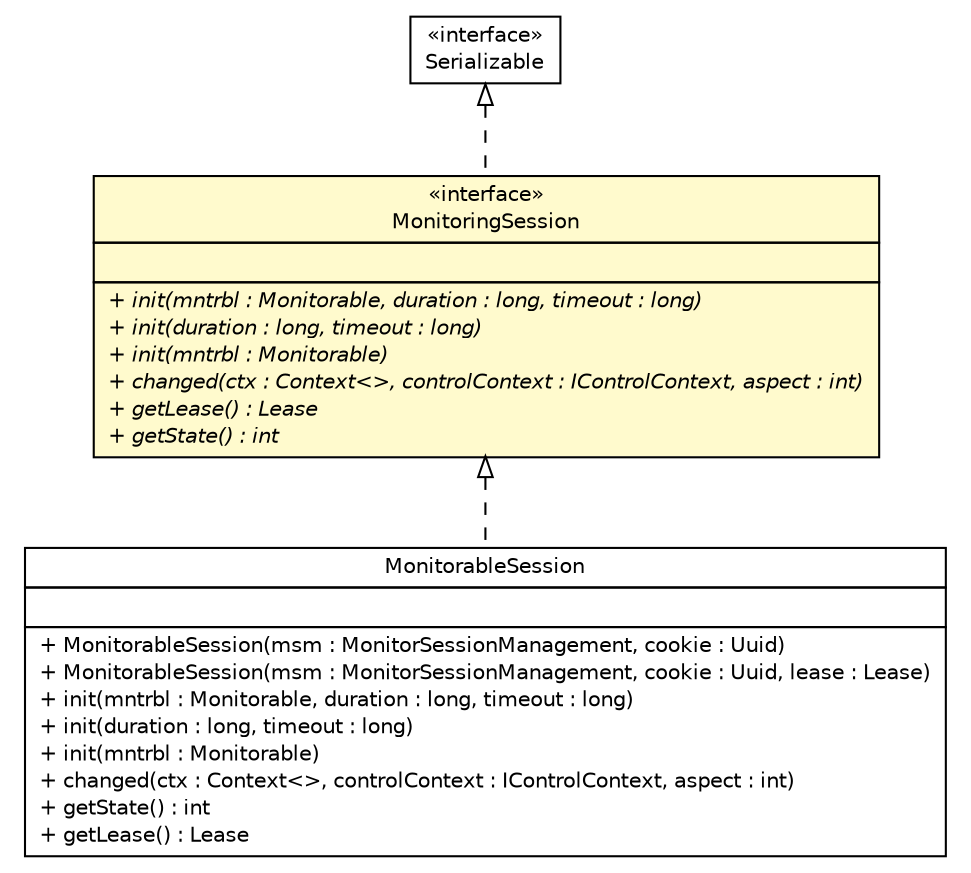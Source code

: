 #!/usr/local/bin/dot
#
# Class diagram 
# Generated by UMLGraph version R5_6 (http://www.umlgraph.org/)
#

digraph G {
	edge [fontname="Helvetica",fontsize=10,labelfontname="Helvetica",labelfontsize=10];
	node [fontname="Helvetica",fontsize=10,shape=plaintext];
	nodesep=0.25;
	ranksep=0.5;
	// sorcer.core.monitor.MonitorableSession
	c367928 [label=<<table title="sorcer.core.monitor.MonitorableSession" border="0" cellborder="1" cellspacing="0" cellpadding="2" port="p" href="./MonitorableSession.html">
		<tr><td><table border="0" cellspacing="0" cellpadding="1">
<tr><td align="center" balign="center"> MonitorableSession </td></tr>
		</table></td></tr>
		<tr><td><table border="0" cellspacing="0" cellpadding="1">
<tr><td align="left" balign="left">  </td></tr>
		</table></td></tr>
		<tr><td><table border="0" cellspacing="0" cellpadding="1">
<tr><td align="left" balign="left"> + MonitorableSession(msm : MonitorSessionManagement, cookie : Uuid) </td></tr>
<tr><td align="left" balign="left"> + MonitorableSession(msm : MonitorSessionManagement, cookie : Uuid, lease : Lease) </td></tr>
<tr><td align="left" balign="left"> + init(mntrbl : Monitorable, duration : long, timeout : long) </td></tr>
<tr><td align="left" balign="left"> + init(duration : long, timeout : long) </td></tr>
<tr><td align="left" balign="left"> + init(mntrbl : Monitorable) </td></tr>
<tr><td align="left" balign="left"> + changed(ctx : Context&lt;&gt;, controlContext : IControlContext, aspect : int) </td></tr>
<tr><td align="left" balign="left"> + getState() : int </td></tr>
<tr><td align="left" balign="left"> + getLease() : Lease </td></tr>
		</table></td></tr>
		</table>>, URL="./MonitorableSession.html", fontname="Helvetica", fontcolor="black", fontsize=10.0];
	// sorcer.core.monitor.MonitoringSession
	c367932 [label=<<table title="sorcer.core.monitor.MonitoringSession" border="0" cellborder="1" cellspacing="0" cellpadding="2" port="p" bgcolor="lemonChiffon" href="./MonitoringSession.html">
		<tr><td><table border="0" cellspacing="0" cellpadding="1">
<tr><td align="center" balign="center"> &#171;interface&#187; </td></tr>
<tr><td align="center" balign="center"> MonitoringSession </td></tr>
		</table></td></tr>
		<tr><td><table border="0" cellspacing="0" cellpadding="1">
<tr><td align="left" balign="left">  </td></tr>
		</table></td></tr>
		<tr><td><table border="0" cellspacing="0" cellpadding="1">
<tr><td align="left" balign="left"><font face="Helvetica-Oblique" point-size="10.0"> + init(mntrbl : Monitorable, duration : long, timeout : long) </font></td></tr>
<tr><td align="left" balign="left"><font face="Helvetica-Oblique" point-size="10.0"> + init(duration : long, timeout : long) </font></td></tr>
<tr><td align="left" balign="left"><font face="Helvetica-Oblique" point-size="10.0"> + init(mntrbl : Monitorable) </font></td></tr>
<tr><td align="left" balign="left"><font face="Helvetica-Oblique" point-size="10.0"> + changed(ctx : Context&lt;&gt;, controlContext : IControlContext, aspect : int) </font></td></tr>
<tr><td align="left" balign="left"><font face="Helvetica-Oblique" point-size="10.0"> + getLease() : Lease </font></td></tr>
<tr><td align="left" balign="left"><font face="Helvetica-Oblique" point-size="10.0"> + getState() : int </font></td></tr>
		</table></td></tr>
		</table>>, URL="./MonitoringSession.html", fontname="Helvetica", fontcolor="black", fontsize=10.0];
	//sorcer.core.monitor.MonitorableSession implements sorcer.core.monitor.MonitoringSession
	c367932:p -> c367928:p [dir=back,arrowtail=empty,style=dashed];
	//sorcer.core.monitor.MonitoringSession implements java.io.Serializable
	c368507:p -> c367932:p [dir=back,arrowtail=empty,style=dashed];
	// java.io.Serializable
	c368507 [label=<<table title="java.io.Serializable" border="0" cellborder="1" cellspacing="0" cellpadding="2" port="p" href="http://docs.oracle.com/javase/7/docs/api/java/io/Serializable.html">
		<tr><td><table border="0" cellspacing="0" cellpadding="1">
<tr><td align="center" balign="center"> &#171;interface&#187; </td></tr>
<tr><td align="center" balign="center"> Serializable </td></tr>
		</table></td></tr>
		</table>>, URL="http://docs.oracle.com/javase/7/docs/api/java/io/Serializable.html", fontname="Helvetica", fontcolor="black", fontsize=10.0];
}

